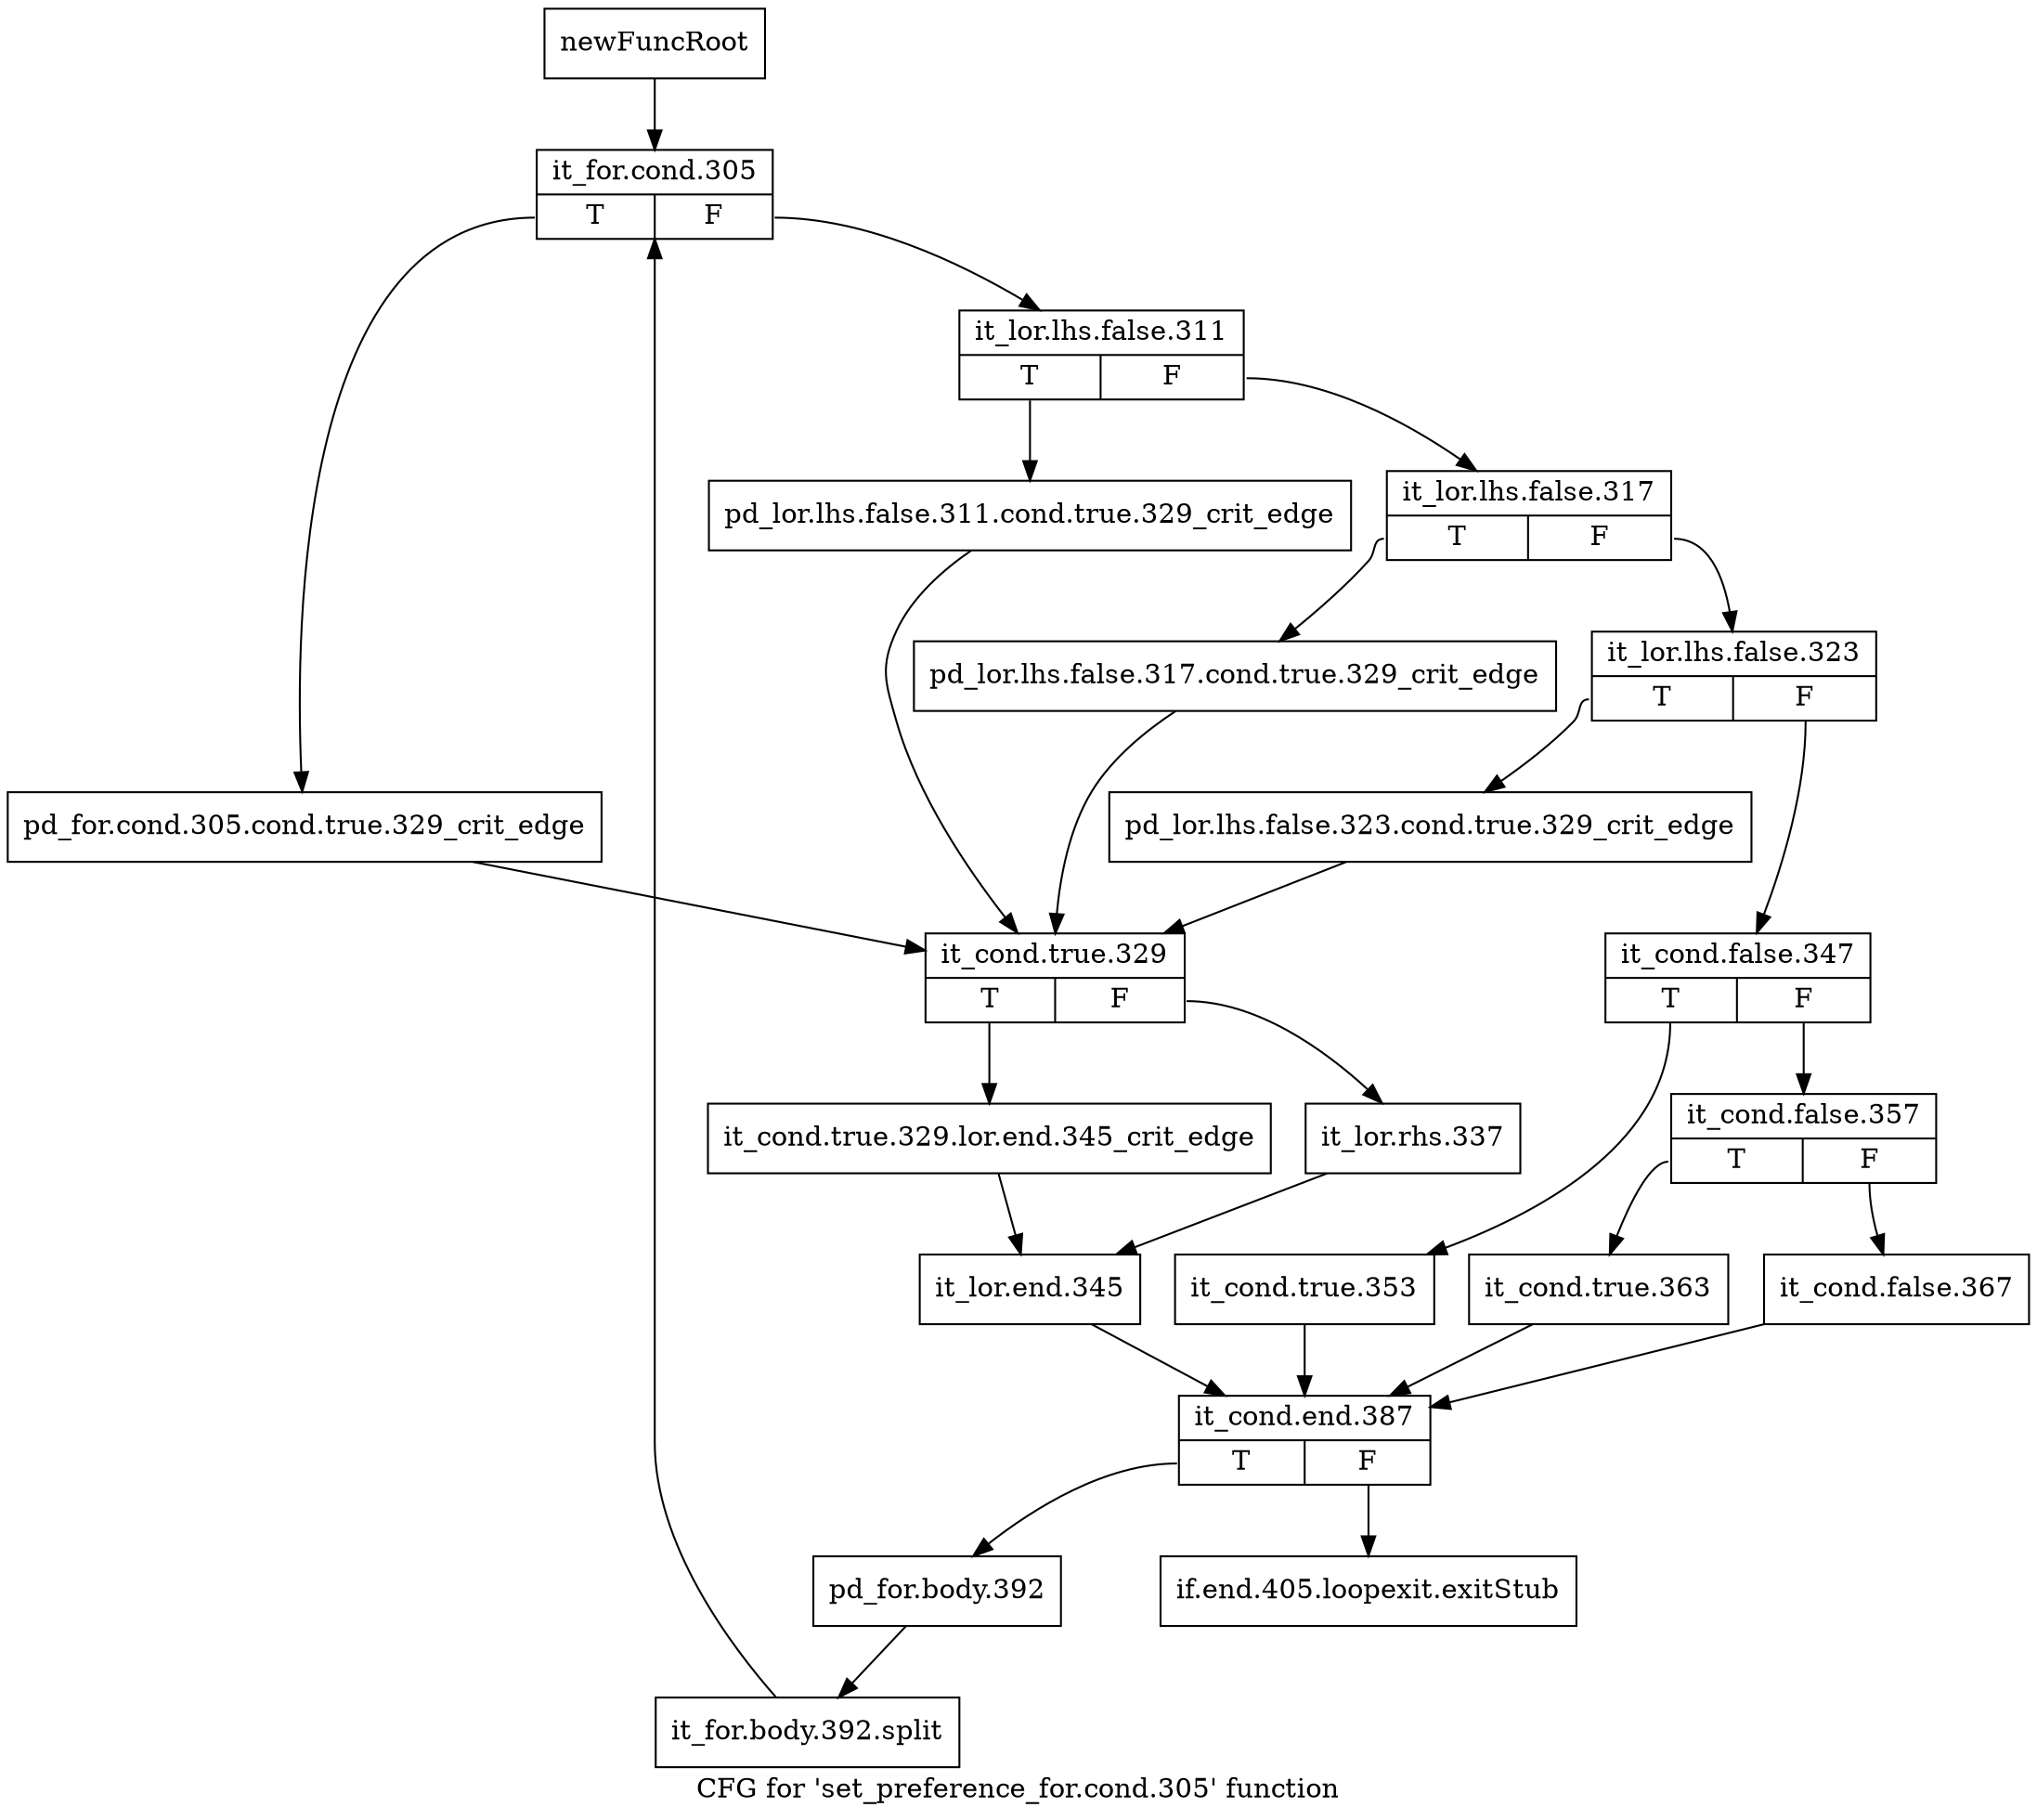 digraph "CFG for 'set_preference_for.cond.305' function" {
	label="CFG for 'set_preference_for.cond.305' function";

	Node0xb268530 [shape=record,label="{newFuncRoot}"];
	Node0xb268530 -> Node0xb2685d0;
	Node0xb268580 [shape=record,label="{if.end.405.loopexit.exitStub}"];
	Node0xb2685d0 [shape=record,label="{it_for.cond.305|{<s0>T|<s1>F}}"];
	Node0xb2685d0:s0 -> Node0xb268990;
	Node0xb2685d0:s1 -> Node0xb268620;
	Node0xb268620 [shape=record,label="{it_lor.lhs.false.311|{<s0>T|<s1>F}}"];
	Node0xb268620:s0 -> Node0xb268940;
	Node0xb268620:s1 -> Node0xb268670;
	Node0xb268670 [shape=record,label="{it_lor.lhs.false.317|{<s0>T|<s1>F}}"];
	Node0xb268670:s0 -> Node0xb2688f0;
	Node0xb268670:s1 -> Node0xb2686c0;
	Node0xb2686c0 [shape=record,label="{it_lor.lhs.false.323|{<s0>T|<s1>F}}"];
	Node0xb2686c0:s0 -> Node0xb2688a0;
	Node0xb2686c0:s1 -> Node0xb268710;
	Node0xb268710 [shape=record,label="{it_cond.false.347|{<s0>T|<s1>F}}"];
	Node0xb268710:s0 -> Node0xb268850;
	Node0xb268710:s1 -> Node0xb268760;
	Node0xb268760 [shape=record,label="{it_cond.false.357|{<s0>T|<s1>F}}"];
	Node0xb268760:s0 -> Node0xb268800;
	Node0xb268760:s1 -> Node0xb2687b0;
	Node0xb2687b0 [shape=record,label="{it_cond.false.367}"];
	Node0xb2687b0 -> Node0xb268b20;
	Node0xb268800 [shape=record,label="{it_cond.true.363}"];
	Node0xb268800 -> Node0xb268b20;
	Node0xb268850 [shape=record,label="{it_cond.true.353}"];
	Node0xb268850 -> Node0xb268b20;
	Node0xb2688a0 [shape=record,label="{pd_lor.lhs.false.323.cond.true.329_crit_edge}"];
	Node0xb2688a0 -> Node0xb2689e0;
	Node0xb2688f0 [shape=record,label="{pd_lor.lhs.false.317.cond.true.329_crit_edge}"];
	Node0xb2688f0 -> Node0xb2689e0;
	Node0xb268940 [shape=record,label="{pd_lor.lhs.false.311.cond.true.329_crit_edge}"];
	Node0xb268940 -> Node0xb2689e0;
	Node0xb268990 [shape=record,label="{pd_for.cond.305.cond.true.329_crit_edge}"];
	Node0xb268990 -> Node0xb2689e0;
	Node0xb2689e0 [shape=record,label="{it_cond.true.329|{<s0>T|<s1>F}}"];
	Node0xb2689e0:s0 -> Node0xb268a80;
	Node0xb2689e0:s1 -> Node0xb268a30;
	Node0xb268a30 [shape=record,label="{it_lor.rhs.337}"];
	Node0xb268a30 -> Node0xb268ad0;
	Node0xb268a80 [shape=record,label="{it_cond.true.329.lor.end.345_crit_edge}"];
	Node0xb268a80 -> Node0xb268ad0;
	Node0xb268ad0 [shape=record,label="{it_lor.end.345}"];
	Node0xb268ad0 -> Node0xb268b20;
	Node0xb268b20 [shape=record,label="{it_cond.end.387|{<s0>T|<s1>F}}"];
	Node0xb268b20:s0 -> Node0xb268b70;
	Node0xb268b20:s1 -> Node0xb268580;
	Node0xb268b70 [shape=record,label="{pd_for.body.392}"];
	Node0xb268b70 -> Node0xf6f35e0;
	Node0xf6f35e0 [shape=record,label="{it_for.body.392.split}"];
	Node0xf6f35e0 -> Node0xb2685d0;
}
